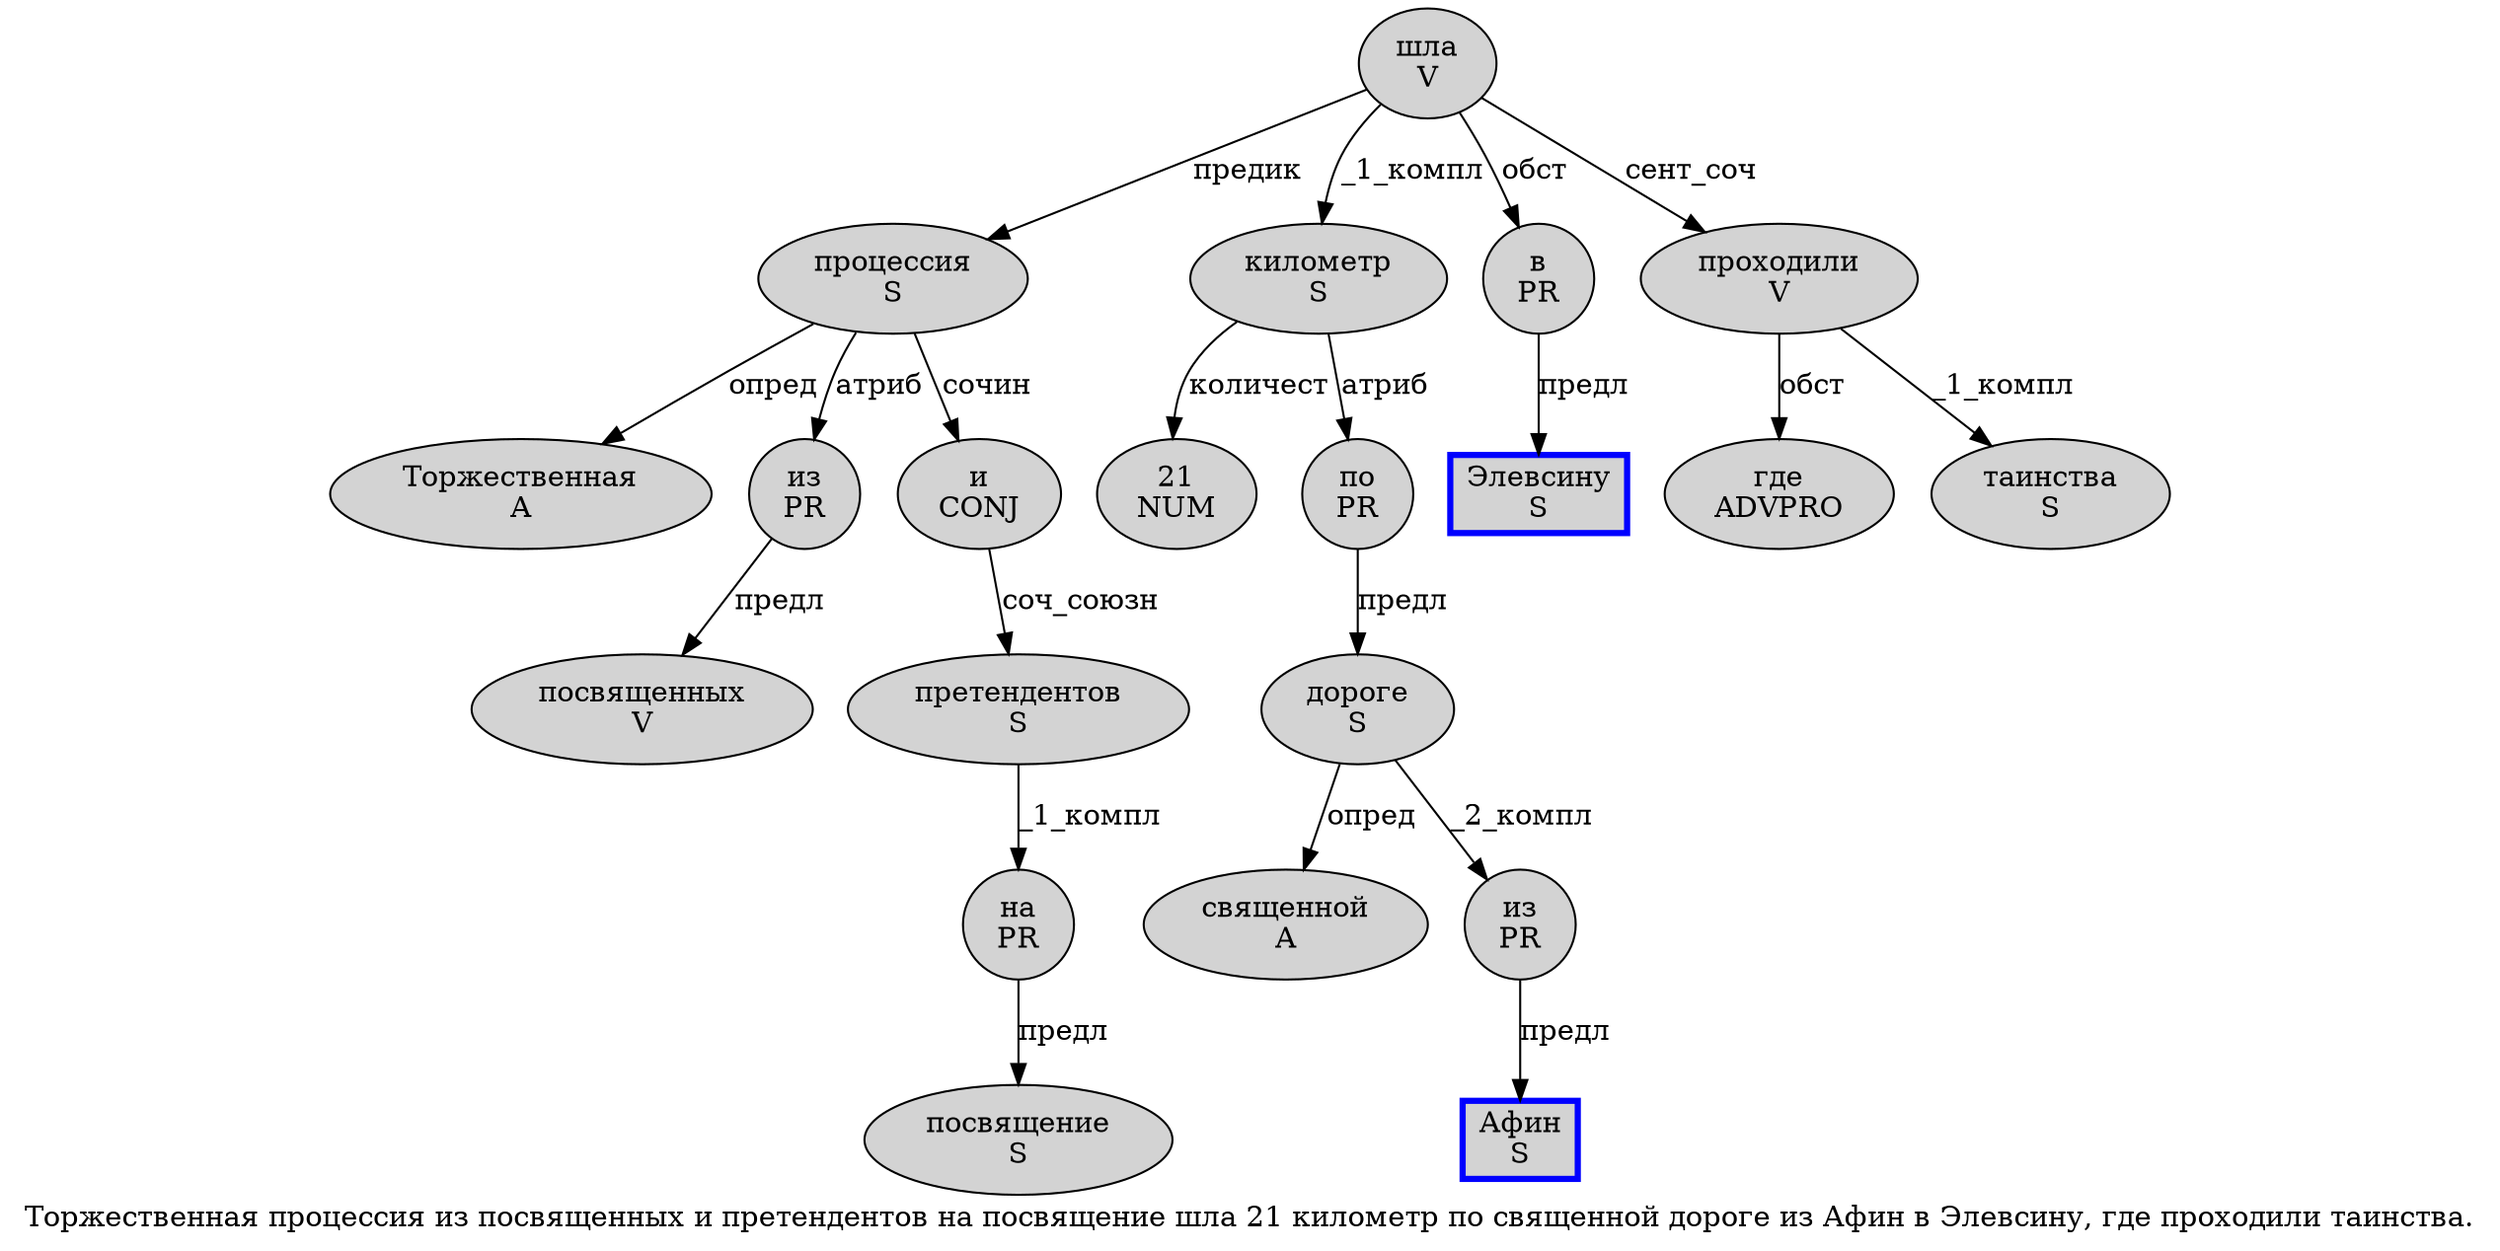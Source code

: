 digraph SENTENCE_1093 {
	graph [label="Торжественная процессия из посвященных и претендентов на посвящение шла 21 километр по священной дороге из Афин в Элевсину, где проходили таинства."]
	node [style=filled]
		0 [label="Торжественная
A" color="" fillcolor=lightgray penwidth=1 shape=ellipse]
		1 [label="процессия
S" color="" fillcolor=lightgray penwidth=1 shape=ellipse]
		2 [label="из
PR" color="" fillcolor=lightgray penwidth=1 shape=ellipse]
		3 [label="посвященных
V" color="" fillcolor=lightgray penwidth=1 shape=ellipse]
		4 [label="и
CONJ" color="" fillcolor=lightgray penwidth=1 shape=ellipse]
		5 [label="претендентов
S" color="" fillcolor=lightgray penwidth=1 shape=ellipse]
		6 [label="на
PR" color="" fillcolor=lightgray penwidth=1 shape=ellipse]
		7 [label="посвящение
S" color="" fillcolor=lightgray penwidth=1 shape=ellipse]
		8 [label="шла
V" color="" fillcolor=lightgray penwidth=1 shape=ellipse]
		9 [label="21
NUM" color="" fillcolor=lightgray penwidth=1 shape=ellipse]
		10 [label="километр
S" color="" fillcolor=lightgray penwidth=1 shape=ellipse]
		11 [label="по
PR" color="" fillcolor=lightgray penwidth=1 shape=ellipse]
		12 [label="священной
A" color="" fillcolor=lightgray penwidth=1 shape=ellipse]
		13 [label="дороге
S" color="" fillcolor=lightgray penwidth=1 shape=ellipse]
		14 [label="из
PR" color="" fillcolor=lightgray penwidth=1 shape=ellipse]
		15 [label="Афин
S" color=blue fillcolor=lightgray penwidth=3 shape=box]
		16 [label="в
PR" color="" fillcolor=lightgray penwidth=1 shape=ellipse]
		17 [label="Элевсину
S" color=blue fillcolor=lightgray penwidth=3 shape=box]
		19 [label="где
ADVPRO" color="" fillcolor=lightgray penwidth=1 shape=ellipse]
		20 [label="проходили
V" color="" fillcolor=lightgray penwidth=1 shape=ellipse]
		21 [label="таинства
S" color="" fillcolor=lightgray penwidth=1 shape=ellipse]
			11 -> 13 [label="предл"]
			20 -> 19 [label="обст"]
			20 -> 21 [label="_1_компл"]
			13 -> 12 [label="опред"]
			13 -> 14 [label="_2_компл"]
			8 -> 1 [label="предик"]
			8 -> 10 [label="_1_компл"]
			8 -> 16 [label="обст"]
			8 -> 20 [label="сент_соч"]
			10 -> 9 [label="количест"]
			10 -> 11 [label="атриб"]
			2 -> 3 [label="предл"]
			16 -> 17 [label="предл"]
			4 -> 5 [label="соч_союзн"]
			6 -> 7 [label="предл"]
			14 -> 15 [label="предл"]
			1 -> 0 [label="опред"]
			1 -> 2 [label="атриб"]
			1 -> 4 [label="сочин"]
			5 -> 6 [label="_1_компл"]
}